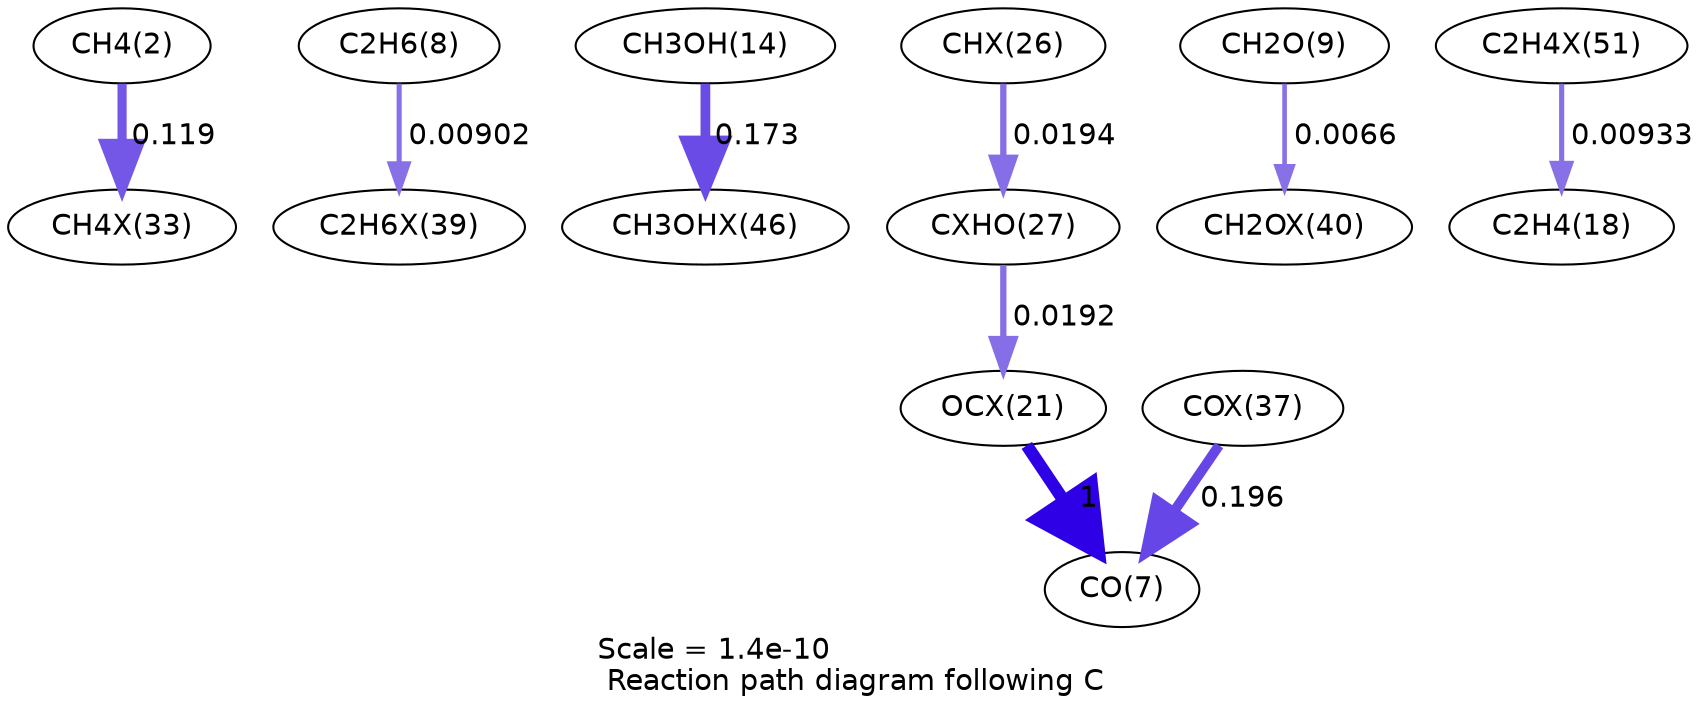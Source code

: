 digraph reaction_paths {
center=1;
s4 -> s42[fontname="Helvetica", penwidth=4.39, arrowsize=2.2, color="0.7, 0.619, 0.9"
, label=" 0.119"];
s10 -> s48[fontname="Helvetica", penwidth=2.45, arrowsize=1.22, color="0.7, 0.509, 0.9"
, label=" 0.00902"];
s16 -> s52[fontname="Helvetica", penwidth=4.68, arrowsize=2.34, color="0.7, 0.673, 0.9"
, label=" 0.173"];
s40 -> s41[fontname="Helvetica", penwidth=3.02, arrowsize=1.51, color="0.7, 0.519, 0.9"
, label=" 0.0194"];
s11 -> s49[fontname="Helvetica", penwidth=2.21, arrowsize=1.1, color="0.7, 0.507, 0.9"
, label=" 0.0066"];
s41 -> s36[fontname="Helvetica", penwidth=3.02, arrowsize=1.51, color="0.7, 0.519, 0.9"
, label=" 0.0192"];
s36 -> s9[fontname="Helvetica", penwidth=6, arrowsize=3, color="0.7, 1.5, 0.9"
, label=" 1"];
s46 -> s9[fontname="Helvetica", penwidth=4.77, arrowsize=2.39, color="0.7, 0.696, 0.9"
, label=" 0.196"];
s55 -> s20[fontname="Helvetica", penwidth=2.47, arrowsize=1.24, color="0.7, 0.509, 0.9"
, label=" 0.00933"];
s4 [ fontname="Helvetica", label="CH4(2)"];
s9 [ fontname="Helvetica", label="CO(7)"];
s10 [ fontname="Helvetica", label="C2H6(8)"];
s11 [ fontname="Helvetica", label="CH2O(9)"];
s16 [ fontname="Helvetica", label="CH3OH(14)"];
s20 [ fontname="Helvetica", label="C2H4(18)"];
s36 [ fontname="Helvetica", label="OCX(21)"];
s40 [ fontname="Helvetica", label="CHX(26)"];
s41 [ fontname="Helvetica", label="CXHO(27)"];
s42 [ fontname="Helvetica", label="CH4X(33)"];
s46 [ fontname="Helvetica", label="COX(37)"];
s48 [ fontname="Helvetica", label="C2H6X(39)"];
s49 [ fontname="Helvetica", label="CH2OX(40)"];
s52 [ fontname="Helvetica", label="CH3OHX(46)"];
s55 [ fontname="Helvetica", label="C2H4X(51)"];
 label = "Scale = 1.4e-10\l Reaction path diagram following C";
 fontname = "Helvetica";
}
